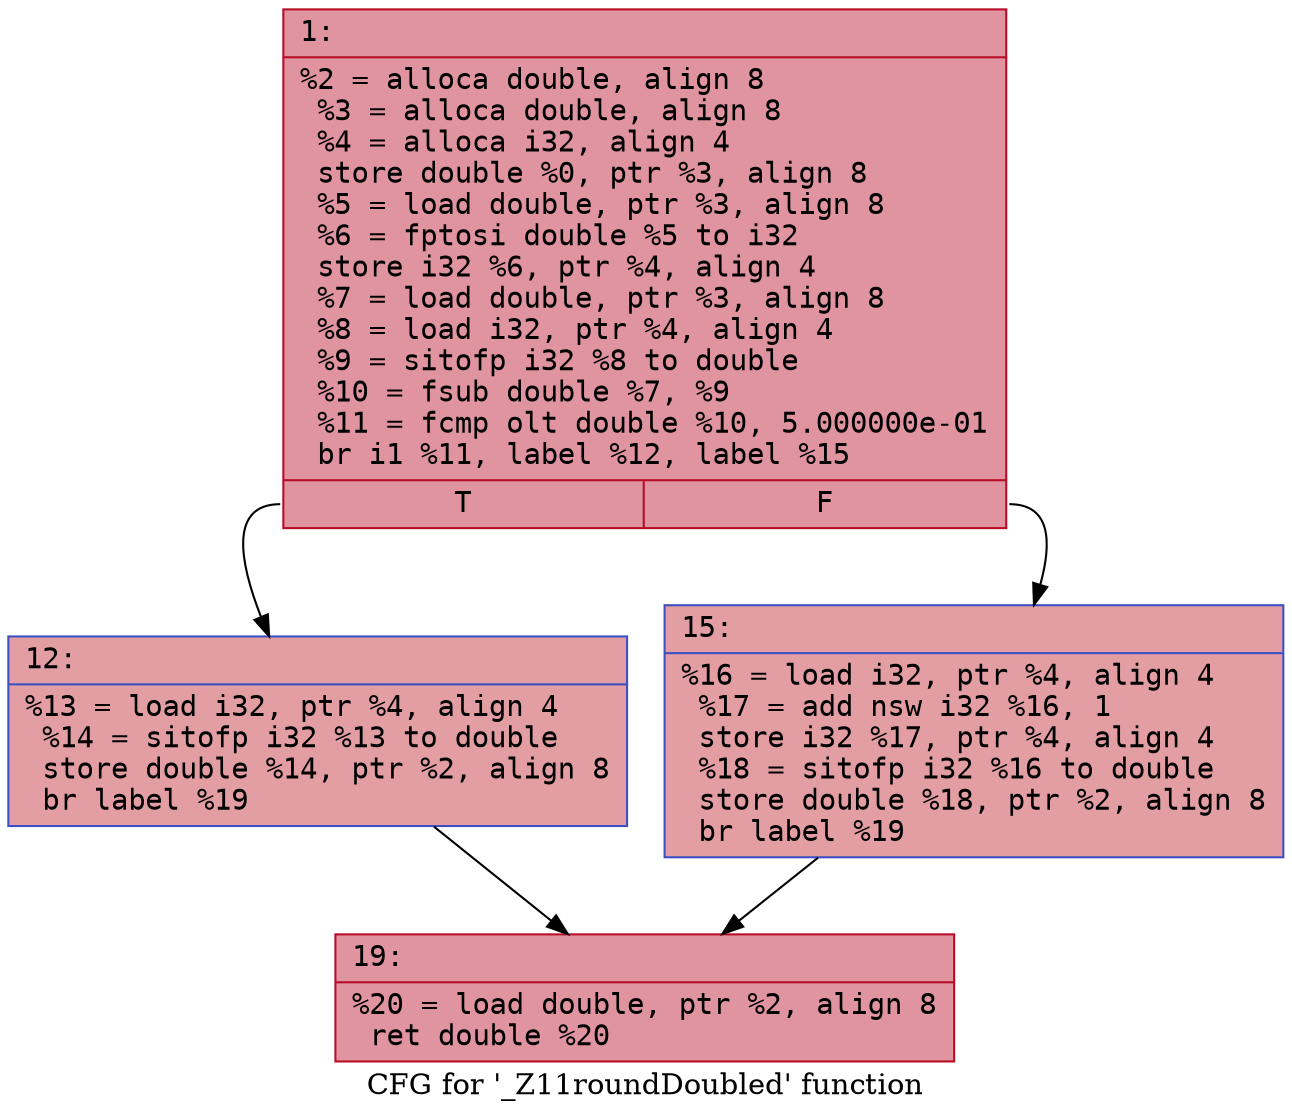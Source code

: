 digraph "CFG for '_Z11roundDoubled' function" {
	label="CFG for '_Z11roundDoubled' function";

	Node0x600003cfe850 [shape=record,color="#b70d28ff", style=filled, fillcolor="#b70d2870" fontname="Courier",label="{1:\l|  %2 = alloca double, align 8\l  %3 = alloca double, align 8\l  %4 = alloca i32, align 4\l  store double %0, ptr %3, align 8\l  %5 = load double, ptr %3, align 8\l  %6 = fptosi double %5 to i32\l  store i32 %6, ptr %4, align 4\l  %7 = load double, ptr %3, align 8\l  %8 = load i32, ptr %4, align 4\l  %9 = sitofp i32 %8 to double\l  %10 = fsub double %7, %9\l  %11 = fcmp olt double %10, 5.000000e-01\l  br i1 %11, label %12, label %15\l|{<s0>T|<s1>F}}"];
	Node0x600003cfe850:s0 -> Node0x600003cfe8a0[tooltip="1 -> 12\nProbability 50.00%" ];
	Node0x600003cfe850:s1 -> Node0x600003cfe8f0[tooltip="1 -> 15\nProbability 50.00%" ];
	Node0x600003cfe8a0 [shape=record,color="#3d50c3ff", style=filled, fillcolor="#be242e70" fontname="Courier",label="{12:\l|  %13 = load i32, ptr %4, align 4\l  %14 = sitofp i32 %13 to double\l  store double %14, ptr %2, align 8\l  br label %19\l}"];
	Node0x600003cfe8a0 -> Node0x600003cfe940[tooltip="12 -> 19\nProbability 100.00%" ];
	Node0x600003cfe8f0 [shape=record,color="#3d50c3ff", style=filled, fillcolor="#be242e70" fontname="Courier",label="{15:\l|  %16 = load i32, ptr %4, align 4\l  %17 = add nsw i32 %16, 1\l  store i32 %17, ptr %4, align 4\l  %18 = sitofp i32 %16 to double\l  store double %18, ptr %2, align 8\l  br label %19\l}"];
	Node0x600003cfe8f0 -> Node0x600003cfe940[tooltip="15 -> 19\nProbability 100.00%" ];
	Node0x600003cfe940 [shape=record,color="#b70d28ff", style=filled, fillcolor="#b70d2870" fontname="Courier",label="{19:\l|  %20 = load double, ptr %2, align 8\l  ret double %20\l}"];
}
